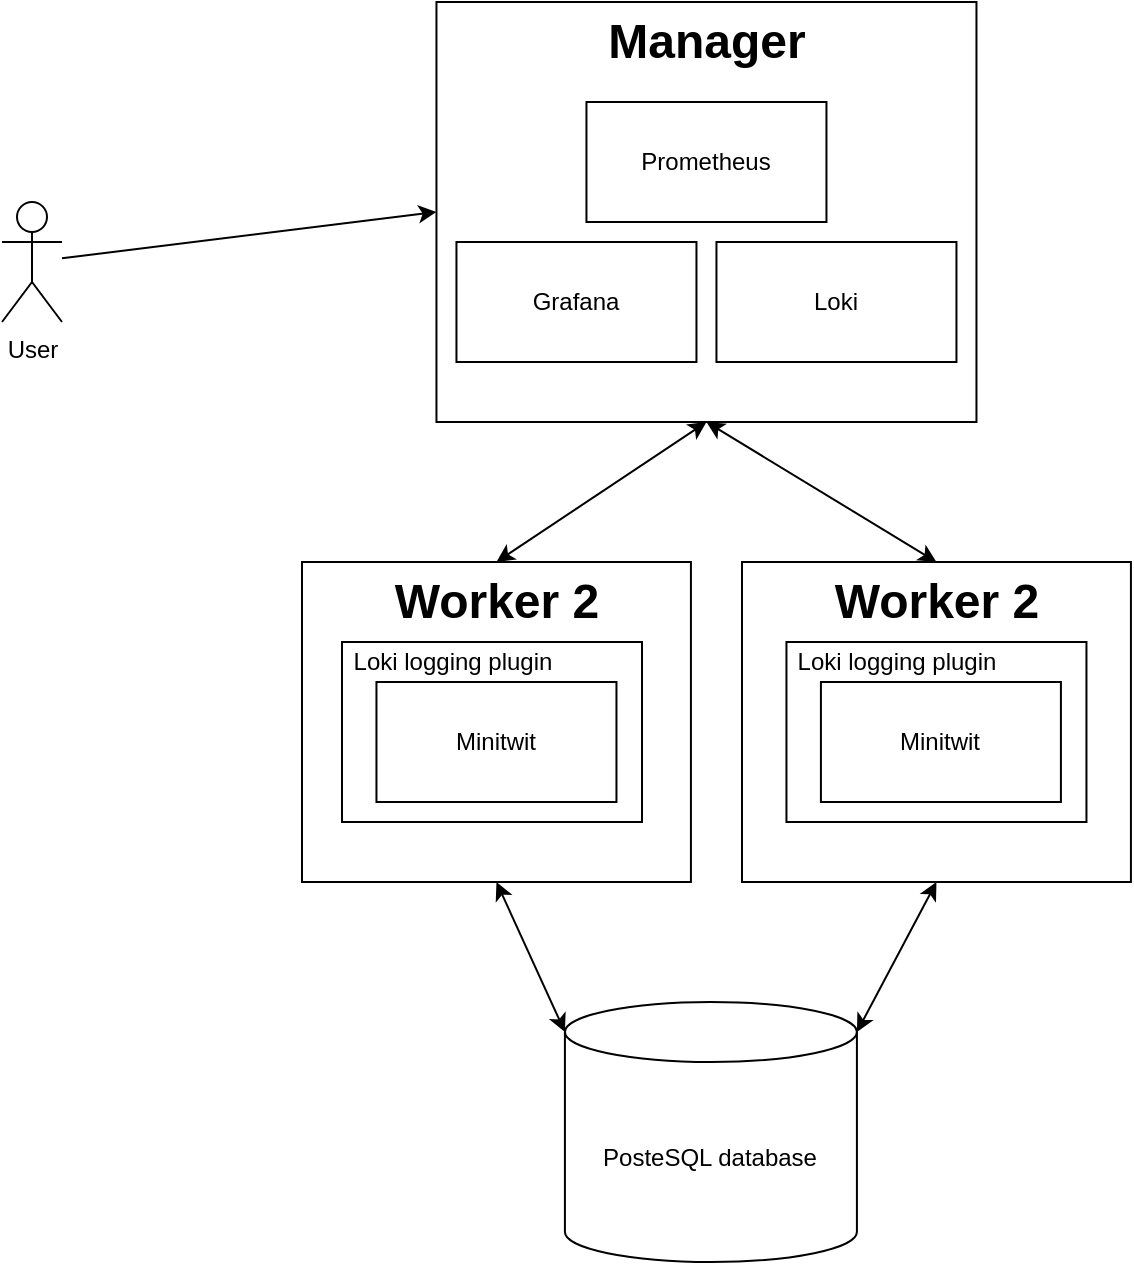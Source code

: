 <mxfile version="24.2.5" type="device">
  <diagram name="Side-1" id="a_JhCDj2OJoMwPLHqKGG">
    <mxGraphModel dx="1004" dy="645" grid="1" gridSize="10" guides="1" tooltips="1" connect="1" arrows="1" fold="1" page="1" pageScale="1" pageWidth="827" pageHeight="1169" math="0" shadow="0">
      <root>
        <mxCell id="0" />
        <mxCell id="1" parent="0" />
        <mxCell id="MuWP78oe5oZ2tSVMEtjd-1" value="" style="rounded=0;whiteSpace=wrap;html=1;" vertex="1" parent="1">
          <mxGeometry x="217.23" y="280" width="270" height="210" as="geometry" />
        </mxCell>
        <mxCell id="MuWP78oe5oZ2tSVMEtjd-2" value="Manager" style="text;strokeColor=none;fillColor=none;html=1;fontSize=24;fontStyle=1;verticalAlign=middle;align=center;" vertex="1" parent="1">
          <mxGeometry x="302.23" y="280" width="100" height="40" as="geometry" />
        </mxCell>
        <mxCell id="MuWP78oe5oZ2tSVMEtjd-6" value="" style="rounded=0;whiteSpace=wrap;html=1;" vertex="1" parent="1">
          <mxGeometry x="370" y="560" width="194.46" height="160" as="geometry" />
        </mxCell>
        <mxCell id="MuWP78oe5oZ2tSVMEtjd-7" value="Worker 2" style="text;strokeColor=none;fillColor=none;html=1;fontSize=24;fontStyle=1;verticalAlign=middle;align=center;" vertex="1" parent="1">
          <mxGeometry x="417.23" y="560" width="100" height="40" as="geometry" />
        </mxCell>
        <mxCell id="MuWP78oe5oZ2tSVMEtjd-8" value="Grafana" style="rounded=0;whiteSpace=wrap;html=1;" vertex="1" parent="1">
          <mxGeometry x="227.23" y="400" width="120" height="60" as="geometry" />
        </mxCell>
        <mxCell id="MuWP78oe5oZ2tSVMEtjd-9" value="Loki" style="rounded=0;whiteSpace=wrap;html=1;" vertex="1" parent="1">
          <mxGeometry x="357.23" y="400" width="120" height="60" as="geometry" />
        </mxCell>
        <mxCell id="MuWP78oe5oZ2tSVMEtjd-12" value="" style="rounded=0;whiteSpace=wrap;html=1;" vertex="1" parent="1">
          <mxGeometry x="150" y="560" width="194.46" height="160" as="geometry" />
        </mxCell>
        <mxCell id="MuWP78oe5oZ2tSVMEtjd-13" value="Worker 2" style="text;strokeColor=none;fillColor=none;html=1;fontSize=24;fontStyle=1;verticalAlign=middle;align=center;" vertex="1" parent="1">
          <mxGeometry x="197.23" y="560" width="100" height="40" as="geometry" />
        </mxCell>
        <mxCell id="MuWP78oe5oZ2tSVMEtjd-15" value="" style="endArrow=classic;html=1;rounded=0;entryX=0.5;entryY=1;entryDx=0;entryDy=0;exitX=0.5;exitY=0;exitDx=0;exitDy=0;startArrow=classic;startFill=1;endFill=1;" edge="1" parent="1" source="MuWP78oe5oZ2tSVMEtjd-13" target="MuWP78oe5oZ2tSVMEtjd-1">
          <mxGeometry width="50" height="50" relative="1" as="geometry">
            <mxPoint x="380" y="570" as="sourcePoint" />
            <mxPoint x="430" y="520" as="targetPoint" />
          </mxGeometry>
        </mxCell>
        <mxCell id="MuWP78oe5oZ2tSVMEtjd-17" value="" style="endArrow=classic;html=1;rounded=0;entryX=0.5;entryY=1;entryDx=0;entryDy=0;exitX=0.5;exitY=0;exitDx=0;exitDy=0;startArrow=classic;startFill=1;endFill=1;" edge="1" parent="1" source="MuWP78oe5oZ2tSVMEtjd-7" target="MuWP78oe5oZ2tSVMEtjd-1">
          <mxGeometry width="50" height="50" relative="1" as="geometry">
            <mxPoint x="380" y="570" as="sourcePoint" />
            <mxPoint x="430" y="520" as="targetPoint" />
          </mxGeometry>
        </mxCell>
        <mxCell id="MuWP78oe5oZ2tSVMEtjd-24" value="" style="whiteSpace=wrap;html=1;fillColor=none;" vertex="1" parent="1">
          <mxGeometry x="170" y="600" width="150" height="90" as="geometry" />
        </mxCell>
        <mxCell id="MuWP78oe5oZ2tSVMEtjd-18" value="PosteSQL database" style="shape=cylinder3;whiteSpace=wrap;html=1;boundedLbl=1;backgroundOutline=1;size=15;" vertex="1" parent="1">
          <mxGeometry x="281.46" y="780" width="146" height="130" as="geometry" />
        </mxCell>
        <mxCell id="MuWP78oe5oZ2tSVMEtjd-19" value="" style="endArrow=classic;html=1;rounded=0;entryX=0.5;entryY=1;entryDx=0;entryDy=0;exitX=0;exitY=0;exitDx=0;exitDy=15;exitPerimeter=0;startArrow=classic;startFill=1;endFill=1;" edge="1" parent="1" source="MuWP78oe5oZ2tSVMEtjd-18" target="MuWP78oe5oZ2tSVMEtjd-12">
          <mxGeometry width="50" height="50" relative="1" as="geometry">
            <mxPoint x="220" y="540" as="sourcePoint" />
            <mxPoint x="270" y="490" as="targetPoint" />
          </mxGeometry>
        </mxCell>
        <mxCell id="MuWP78oe5oZ2tSVMEtjd-20" style="rounded=0;orthogonalLoop=1;jettySize=auto;html=1;exitX=0.5;exitY=1;exitDx=0;exitDy=0;entryX=1;entryY=0;entryDx=0;entryDy=15;entryPerimeter=0;endArrow=classic;endFill=1;startArrow=classic;startFill=1;" edge="1" parent="1" source="MuWP78oe5oZ2tSVMEtjd-6" target="MuWP78oe5oZ2tSVMEtjd-18">
          <mxGeometry relative="1" as="geometry" />
        </mxCell>
        <mxCell id="MuWP78oe5oZ2tSVMEtjd-21" value="User" style="shape=umlActor;verticalLabelPosition=bottom;verticalAlign=top;html=1;outlineConnect=0;" vertex="1" parent="1">
          <mxGeometry y="380" width="30" height="60" as="geometry" />
        </mxCell>
        <mxCell id="MuWP78oe5oZ2tSVMEtjd-22" value="" style="endArrow=classic;html=1;rounded=0;entryX=0;entryY=0.5;entryDx=0;entryDy=0;" edge="1" parent="1" source="MuWP78oe5oZ2tSVMEtjd-21" target="MuWP78oe5oZ2tSVMEtjd-1">
          <mxGeometry width="50" height="50" relative="1" as="geometry">
            <mxPoint x="80" y="540" as="sourcePoint" />
            <mxPoint x="130" y="490" as="targetPoint" />
          </mxGeometry>
        </mxCell>
        <mxCell id="MuWP78oe5oZ2tSVMEtjd-23" value="Prometheus" style="rounded=0;whiteSpace=wrap;html=1;" vertex="1" parent="1">
          <mxGeometry x="292.23" y="330" width="120" height="60" as="geometry" />
        </mxCell>
        <mxCell id="MuWP78oe5oZ2tSVMEtjd-25" value="Loki logging plugin" style="text;strokeColor=none;align=center;fillColor=none;html=1;verticalAlign=middle;whiteSpace=wrap;rounded=0;" vertex="1" parent="1">
          <mxGeometry x="170" y="600" width="111.46" height="20" as="geometry" />
        </mxCell>
        <mxCell id="MuWP78oe5oZ2tSVMEtjd-14" value="Minitwit" style="rounded=0;whiteSpace=wrap;html=1;" vertex="1" parent="1">
          <mxGeometry x="187.23" y="620" width="120" height="60" as="geometry" />
        </mxCell>
        <mxCell id="MuWP78oe5oZ2tSVMEtjd-27" value="" style="whiteSpace=wrap;html=1;fillColor=none;" vertex="1" parent="1">
          <mxGeometry x="392.23" y="600" width="150" height="90" as="geometry" />
        </mxCell>
        <mxCell id="MuWP78oe5oZ2tSVMEtjd-28" value="Minitwit" style="rounded=0;whiteSpace=wrap;html=1;" vertex="1" parent="1">
          <mxGeometry x="409.46" y="620" width="120" height="60" as="geometry" />
        </mxCell>
        <mxCell id="MuWP78oe5oZ2tSVMEtjd-29" value="Loki logging plugin" style="text;strokeColor=none;align=center;fillColor=none;html=1;verticalAlign=middle;whiteSpace=wrap;rounded=0;" vertex="1" parent="1">
          <mxGeometry x="392.23" y="600" width="111.46" height="20" as="geometry" />
        </mxCell>
      </root>
    </mxGraphModel>
  </diagram>
</mxfile>
